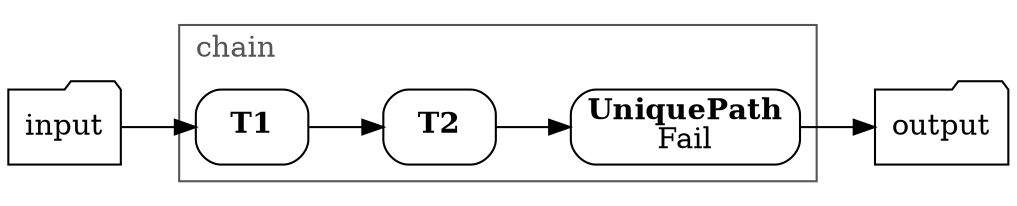 // This file was auto-generated from conflict-resolution2.yaml - DO NOT MODIFY

digraph G {
  rankdir="LR";
  labeljust="l";
  node [shape="rect"; style="rounded"; ]


  String_5ce33a58 [label="input"; shape="folder"; ]
  String_78a287ed [label="output"; shape="folder"; ]

  UniquePath_77192705 -> String_78a287ed;
  String_5ce33a58 -> T1_5241cf67;

  subgraph cluster_4fad94a7 {
    label=<chain>;
    color="#555555";
    fontcolor="#555555";

    T1_5241cf67 [label=<<b>T1</b>>; ]
    T2_716a7124 [label=<<b>T2</b>>; ]
    UniquePath_77192705 [label=<<b>UniquePath</b><br/>Fail>; ]

    T1_5241cf67 -> T2_716a7124;
    T2_716a7124 -> UniquePath_77192705;
  }
}
